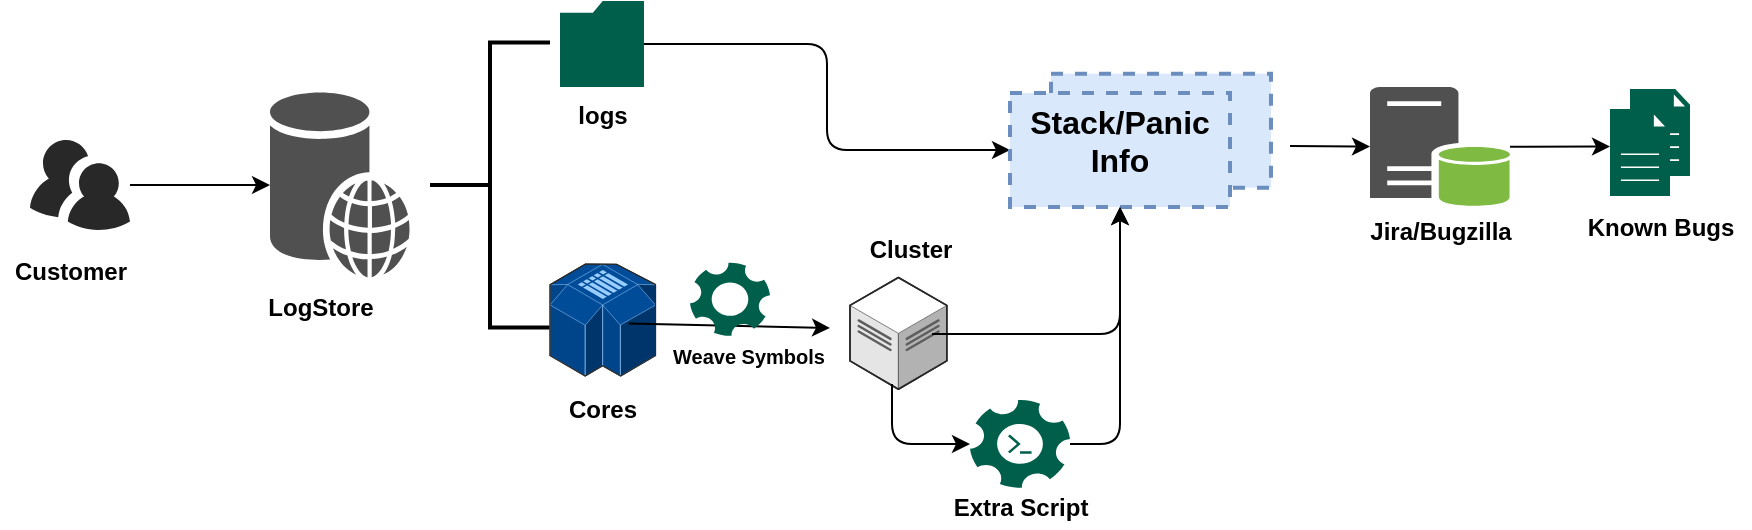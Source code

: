 <mxfile version="13.7.3" type="github">
  <diagram id="-ezdkHv69WB5DABrsDDg" name="Page-1">
    <mxGraphModel dx="1352" dy="804" grid="1" gridSize="10" guides="1" tooltips="1" connect="1" arrows="1" fold="1" page="1" pageScale="1" pageWidth="850" pageHeight="1100" math="0" shadow="0">
      <root>
        <mxCell id="0" />
        <mxCell id="1" parent="0" />
        <mxCell id="unOzRoRd4-qVEqSeojPs-1" value="" style="verticalLabelPosition=bottom;html=1;fillColor=#282828;strokeColor=none;verticalAlign=top;pointerEvents=1;align=center;shape=mxgraph.cisco_safe.people_places_things_icons.icon9;" vertex="1" parent="1">
          <mxGeometry x="100" y="340" width="50" height="45" as="geometry" />
        </mxCell>
        <mxCell id="unOzRoRd4-qVEqSeojPs-3" value="" style="shadow=0;dashed=0;html=1;strokeColor=none;fillColor=#505050;labelPosition=center;verticalLabelPosition=bottom;verticalAlign=top;outlineConnect=0;align=center;shape=mxgraph.office.databases.web_store;" vertex="1" parent="1">
          <mxGeometry x="220" y="316.25" width="70" height="92.5" as="geometry" />
        </mxCell>
        <mxCell id="unOzRoRd4-qVEqSeojPs-6" value="" style="strokeWidth=2;html=1;shape=mxgraph.flowchart.annotation_2;align=left;labelPosition=right;pointerEvents=1;" vertex="1" parent="1">
          <mxGeometry x="300" y="291.25" width="60" height="142.5" as="geometry" />
        </mxCell>
        <mxCell id="unOzRoRd4-qVEqSeojPs-11" value="" style="fontStyle=0;verticalAlign=top;align=center;spacingTop=-2;rounded=0;whiteSpace=wrap;html=1;strokeColor=#6c8ebf;strokeWidth=2;dashed=1;container=1;collapsible=0;expand=0;recursiveResize=0;shadow=0;fillColor=#dae8fc;sketch=0;glass=0;" vertex="1" parent="1">
          <mxGeometry x="610.49" y="306.85" width="110" height="57" as="geometry" />
        </mxCell>
        <mxCell id="unOzRoRd4-qVEqSeojPs-13" value="" style="verticalLabelPosition=bottom;html=1;verticalAlign=top;strokeWidth=1;dashed=0;shape=mxgraph.aws3d.simpleDb2;fillColor=#004C99;strokeColor=#99CCFF;aspect=fixed;rounded=1;shadow=0;comic=0;fontSize=12" vertex="1" parent="1">
          <mxGeometry x="360" y="402" width="52.77" height="56" as="geometry" />
        </mxCell>
        <mxCell id="unOzRoRd4-qVEqSeojPs-14" value="" style="verticalLabelPosition=bottom;html=1;verticalAlign=top;strokeWidth=1;dashed=0;shape=mxgraph.aws3d.dataCenter;fillColor=#ffffff;strokeColor=#5E5E5E;aspect=fixed;rounded=1;shadow=0;comic=0;fontSize=12" vertex="1" parent="1">
          <mxGeometry x="510" y="408.75" width="48.4" height="55.88" as="geometry" />
        </mxCell>
        <mxCell id="unOzRoRd4-qVEqSeojPs-16" value="" style="shadow=0;dashed=0;html=1;strokeColor=none;fillColor=#505050;labelPosition=center;verticalLabelPosition=bottom;verticalAlign=top;outlineConnect=0;align=center;shape=mxgraph.office.databases.database_server_green;" vertex="1" parent="1">
          <mxGeometry x="770" y="313.5" width="70" height="60" as="geometry" />
        </mxCell>
        <mxCell id="unOzRoRd4-qVEqSeojPs-20" value="" style="pointerEvents=1;shadow=0;dashed=0;html=1;strokeColor=none;fillColor=#005F4B;labelPosition=center;verticalLabelPosition=bottom;verticalAlign=top;align=center;outlineConnect=0;shape=mxgraph.veeam2.folder;" vertex="1" parent="1">
          <mxGeometry x="365" y="270.5" width="42" height="43" as="geometry" />
        </mxCell>
        <mxCell id="unOzRoRd4-qVEqSeojPs-27" value="" style="endArrow=classic;html=1;exitX=0.746;exitY=0.531;exitDx=0;exitDy=0;exitPerimeter=0;" edge="1" parent="1" source="unOzRoRd4-qVEqSeojPs-13">
          <mxGeometry width="50" height="50" relative="1" as="geometry">
            <mxPoint x="500" y="440" as="sourcePoint" />
            <mxPoint x="500" y="434" as="targetPoint" />
          </mxGeometry>
        </mxCell>
        <mxCell id="unOzRoRd4-qVEqSeojPs-41" value="" style="edgeStyle=elbowEdgeStyle;elbow=horizontal;endArrow=classic;html=1;" edge="1" parent="1" source="unOzRoRd4-qVEqSeojPs-20" target="unOzRoRd4-qVEqSeojPs-25">
          <mxGeometry width="50" height="50" relative="1" as="geometry">
            <mxPoint x="500" y="440" as="sourcePoint" />
            <mxPoint x="550" y="390" as="targetPoint" />
          </mxGeometry>
        </mxCell>
        <mxCell id="unOzRoRd4-qVEqSeojPs-42" value="" style="endArrow=classic;html=1;" edge="1" parent="1" target="unOzRoRd4-qVEqSeojPs-16">
          <mxGeometry width="50" height="50" relative="1" as="geometry">
            <mxPoint x="730" y="343" as="sourcePoint" />
            <mxPoint x="750.49" y="340" as="targetPoint" />
          </mxGeometry>
        </mxCell>
        <mxCell id="unOzRoRd4-qVEqSeojPs-44" value="" style="pointerEvents=1;shadow=0;dashed=0;html=1;strokeColor=none;fillColor=#005F4B;labelPosition=center;verticalLabelPosition=bottom;verticalAlign=top;align=center;outlineConnect=0;shape=mxgraph.veeam2.file;glass=0;sketch=0;" vertex="1" parent="1">
          <mxGeometry x="900" y="314.52" width="30" height="43.47" as="geometry" />
        </mxCell>
        <mxCell id="unOzRoRd4-qVEqSeojPs-48" value="" style="endArrow=classic;html=1;" edge="1" parent="1" source="unOzRoRd4-qVEqSeojPs-1" target="unOzRoRd4-qVEqSeojPs-3">
          <mxGeometry width="50" height="50" relative="1" as="geometry">
            <mxPoint x="500" y="440" as="sourcePoint" />
            <mxPoint x="550" y="390" as="targetPoint" />
          </mxGeometry>
        </mxCell>
        <mxCell id="unOzRoRd4-qVEqSeojPs-25" value="&lt;b style=&quot;font-size: 16px&quot;&gt;Stack/Panic Info&lt;/b&gt;" style="fontStyle=0;verticalAlign=top;align=center;spacingTop=-2;fillColor=#dae8fc;rounded=0;whiteSpace=wrap;html=1;strokeColor=#6c8ebf;strokeWidth=2;dashed=1;container=1;collapsible=0;expand=0;recursiveResize=0;" vertex="1" parent="1">
          <mxGeometry x="590" y="316.5" width="110" height="57" as="geometry" />
        </mxCell>
        <mxCell id="unOzRoRd4-qVEqSeojPs-49" value="" style="endArrow=classic;html=1;" edge="1" parent="1" source="unOzRoRd4-qVEqSeojPs-16">
          <mxGeometry width="50" height="50" relative="1" as="geometry">
            <mxPoint x="500" y="440" as="sourcePoint" />
            <mxPoint x="890" y="343.276" as="targetPoint" />
          </mxGeometry>
        </mxCell>
        <mxCell id="unOzRoRd4-qVEqSeojPs-50" value="Customer" style="text;html=1;resizable=0;autosize=1;align=center;verticalAlign=middle;points=[];fillColor=none;strokeColor=none;rounded=0;shadow=0;glass=0;sketch=0;fontStyle=1" vertex="1" parent="1">
          <mxGeometry x="85" y="395.63" width="70" height="20" as="geometry" />
        </mxCell>
        <mxCell id="unOzRoRd4-qVEqSeojPs-51" value="LogStore" style="text;html=1;resizable=0;autosize=1;align=center;verticalAlign=middle;points=[];fillColor=none;strokeColor=none;rounded=0;shadow=0;glass=0;sketch=0;fontStyle=1" vertex="1" parent="1">
          <mxGeometry x="210" y="413.75" width="70" height="20" as="geometry" />
        </mxCell>
        <mxCell id="unOzRoRd4-qVEqSeojPs-52" value="logs" style="text;html=1;resizable=0;autosize=1;align=center;verticalAlign=middle;points=[];fillColor=none;strokeColor=none;rounded=0;shadow=0;glass=0;sketch=0;fontStyle=1" vertex="1" parent="1">
          <mxGeometry x="366" y="318.4" width="40" height="20" as="geometry" />
        </mxCell>
        <mxCell id="unOzRoRd4-qVEqSeojPs-53" value="Cores" style="text;html=1;resizable=0;autosize=1;align=center;verticalAlign=middle;points=[];fillColor=none;strokeColor=none;rounded=0;shadow=0;glass=0;sketch=0;fontStyle=1" vertex="1" parent="1">
          <mxGeometry x="361.38" y="464.63" width="50" height="20" as="geometry" />
        </mxCell>
        <mxCell id="unOzRoRd4-qVEqSeojPs-54" value="&lt;font style=&quot;font-size: 10px&quot;&gt;Weave Symbols&lt;/font&gt;" style="text;html=1;resizable=0;autosize=1;align=center;verticalAlign=middle;points=[];fillColor=none;strokeColor=none;rounded=0;shadow=0;glass=0;sketch=0;fontStyle=1" vertex="1" parent="1">
          <mxGeometry x="414.06" y="438" width="90" height="20" as="geometry" />
        </mxCell>
        <mxCell id="unOzRoRd4-qVEqSeojPs-56" value="" style="pointerEvents=1;shadow=0;dashed=0;html=1;strokeColor=none;fillColor=#005F4B;labelPosition=center;verticalLabelPosition=bottom;verticalAlign=top;align=center;outlineConnect=0;shape=mxgraph.veeam2.service_application;glass=0;sketch=0;" vertex="1" parent="1">
          <mxGeometry x="430" y="401.25" width="40" height="36.75" as="geometry" />
        </mxCell>
        <mxCell id="unOzRoRd4-qVEqSeojPs-57" value="" style="pointerEvents=1;shadow=0;dashed=0;html=1;strokeColor=none;fillColor=#005F4B;labelPosition=center;verticalLabelPosition=bottom;verticalAlign=top;align=center;outlineConnect=0;shape=mxgraph.veeam2.automation;glass=0;sketch=0;" vertex="1" parent="1">
          <mxGeometry x="570" y="470" width="50" height="44" as="geometry" />
        </mxCell>
        <mxCell id="unOzRoRd4-qVEqSeojPs-58" value="" style="pointerEvents=1;shadow=0;dashed=0;html=1;strokeColor=none;fillColor=#005F4B;labelPosition=center;verticalLabelPosition=bottom;verticalAlign=top;align=center;outlineConnect=0;shape=mxgraph.veeam2.file;glass=0;sketch=0;" vertex="1" parent="1">
          <mxGeometry x="890" y="324.55" width="30" height="43.47" as="geometry" />
        </mxCell>
        <mxCell id="unOzRoRd4-qVEqSeojPs-63" value="" style="edgeStyle=segmentEdgeStyle;endArrow=classic;html=1;entryX=0.5;entryY=1;entryDx=0;entryDy=0;exitX=0.847;exitY=0.506;exitDx=0;exitDy=0;exitPerimeter=0;" edge="1" parent="1" source="unOzRoRd4-qVEqSeojPs-14" target="unOzRoRd4-qVEqSeojPs-25">
          <mxGeometry width="50" height="50" relative="1" as="geometry">
            <mxPoint x="590" y="445.63" as="sourcePoint" />
            <mxPoint x="640" y="395.63" as="targetPoint" />
          </mxGeometry>
        </mxCell>
        <mxCell id="unOzRoRd4-qVEqSeojPs-67" value="" style="edgeStyle=segmentEdgeStyle;endArrow=classic;html=1;exitX=0.434;exitY=0.953;exitDx=0;exitDy=0;exitPerimeter=0;" edge="1" parent="1" source="unOzRoRd4-qVEqSeojPs-14" target="unOzRoRd4-qVEqSeojPs-57">
          <mxGeometry width="50" height="50" relative="1" as="geometry">
            <mxPoint x="530" y="534.63" as="sourcePoint" />
            <mxPoint x="550" y="492" as="targetPoint" />
            <Array as="points">
              <mxPoint x="531" y="492" />
            </Array>
          </mxGeometry>
        </mxCell>
        <mxCell id="unOzRoRd4-qVEqSeojPs-68" value="" style="edgeStyle=segmentEdgeStyle;endArrow=classic;html=1;entryX=0.5;entryY=1;entryDx=0;entryDy=0;" edge="1" parent="1" source="unOzRoRd4-qVEqSeojPs-57" target="unOzRoRd4-qVEqSeojPs-25">
          <mxGeometry width="50" height="50" relative="1" as="geometry">
            <mxPoint x="600" y="499.63" as="sourcePoint" />
            <mxPoint x="650" y="449.63" as="targetPoint" />
          </mxGeometry>
        </mxCell>
        <mxCell id="unOzRoRd4-qVEqSeojPs-69" value="Cluster" style="text;html=1;resizable=0;autosize=1;align=center;verticalAlign=middle;points=[];fillColor=none;strokeColor=none;rounded=0;shadow=0;glass=0;sketch=0;fontStyle=1" vertex="1" parent="1">
          <mxGeometry x="510" y="385" width="60" height="20" as="geometry" />
        </mxCell>
        <mxCell id="unOzRoRd4-qVEqSeojPs-70" value="Extra Script" style="text;html=1;resizable=0;autosize=1;align=center;verticalAlign=middle;points=[];fillColor=none;strokeColor=none;rounded=0;shadow=0;glass=0;sketch=0;fontStyle=1" vertex="1" parent="1">
          <mxGeometry x="555" y="514" width="80" height="20" as="geometry" />
        </mxCell>
        <mxCell id="unOzRoRd4-qVEqSeojPs-71" value="Jira/Bugzilla" style="text;html=1;resizable=0;autosize=1;align=center;verticalAlign=middle;points=[];fillColor=none;strokeColor=none;rounded=0;shadow=0;glass=0;sketch=0;fontStyle=1" vertex="1" parent="1">
          <mxGeometry x="760" y="375.63" width="90" height="20" as="geometry" />
        </mxCell>
        <mxCell id="unOzRoRd4-qVEqSeojPs-72" value="Known Bugs" style="text;html=1;resizable=0;autosize=1;align=center;verticalAlign=middle;points=[];fillColor=none;strokeColor=none;rounded=0;shadow=0;glass=0;sketch=0;fontStyle=1" vertex="1" parent="1">
          <mxGeometry x="870" y="373.5" width="90" height="20" as="geometry" />
        </mxCell>
      </root>
    </mxGraphModel>
  </diagram>
</mxfile>
